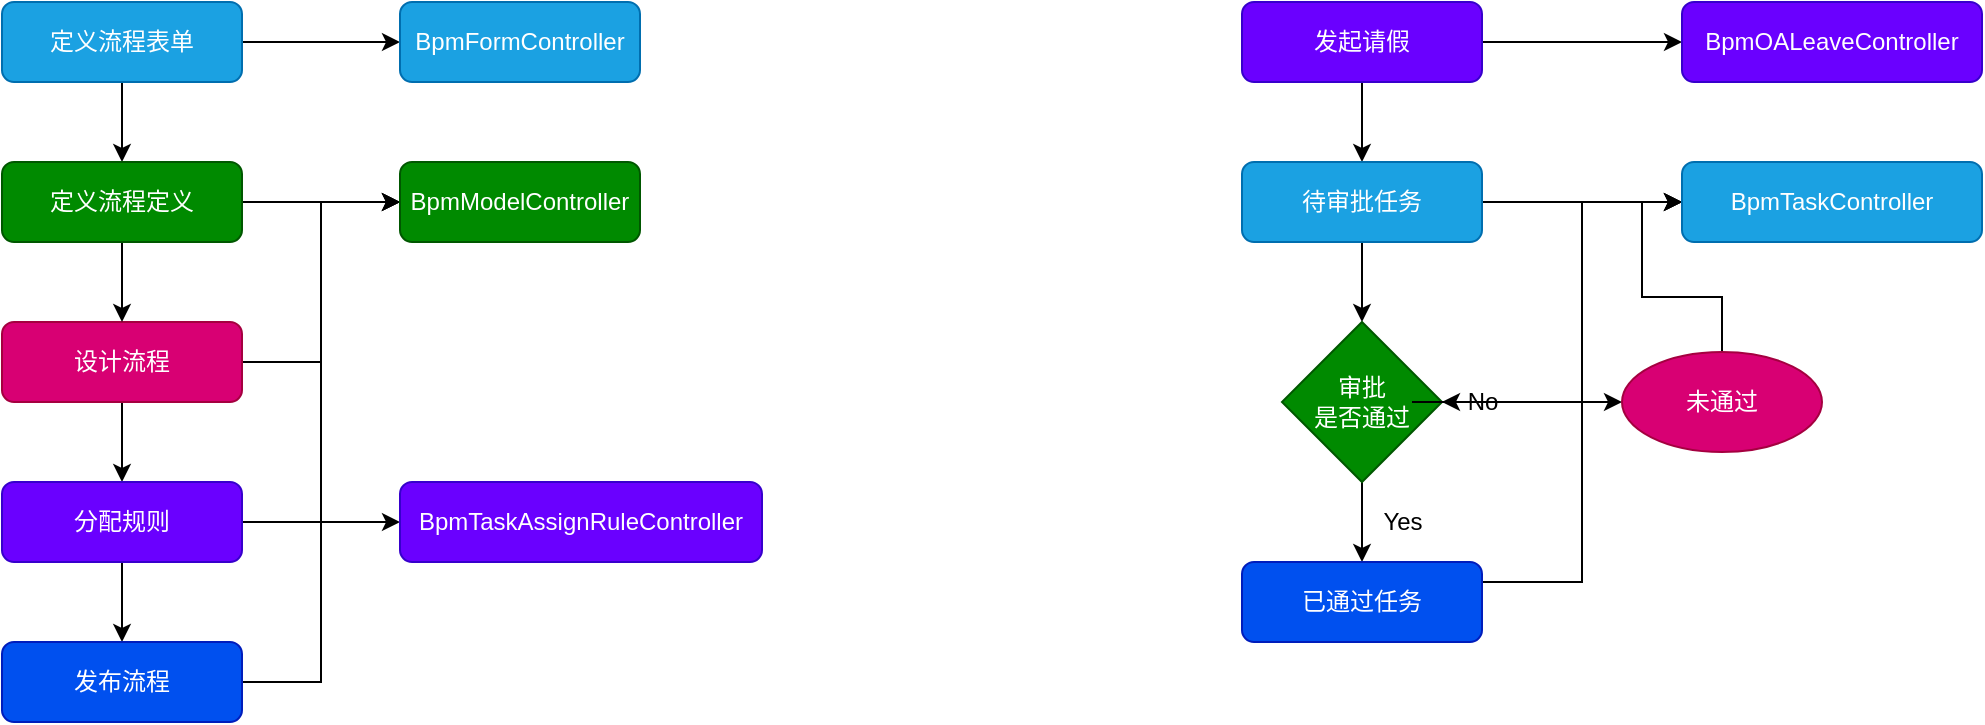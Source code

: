 <mxfile version="20.0.1" type="github">
  <diagram id="C5RBs43oDa-KdzZeNtuy" name="Page-1">
    <mxGraphModel dx="1422" dy="762" grid="1" gridSize="10" guides="1" tooltips="1" connect="1" arrows="1" fold="1" page="1" pageScale="1" pageWidth="827" pageHeight="1169" math="0" shadow="0">
      <root>
        <mxCell id="WIyWlLk6GJQsqaUBKTNV-0" />
        <mxCell id="WIyWlLk6GJQsqaUBKTNV-1" parent="WIyWlLk6GJQsqaUBKTNV-0" />
        <mxCell id="QKYt8Ws6Qa6i0QdsFvAu-5" style="edgeStyle=orthogonalEdgeStyle;rounded=0;orthogonalLoop=1;jettySize=auto;html=1;exitX=0.5;exitY=1;exitDx=0;exitDy=0;entryX=0.5;entryY=0;entryDx=0;entryDy=0;" edge="1" parent="WIyWlLk6GJQsqaUBKTNV-1" source="WIyWlLk6GJQsqaUBKTNV-3" target="QKYt8Ws6Qa6i0QdsFvAu-0">
          <mxGeometry relative="1" as="geometry" />
        </mxCell>
        <mxCell id="QKYt8Ws6Qa6i0QdsFvAu-28" value="" style="edgeStyle=orthogonalEdgeStyle;rounded=0;orthogonalLoop=1;jettySize=auto;html=1;" edge="1" parent="WIyWlLk6GJQsqaUBKTNV-1" source="WIyWlLk6GJQsqaUBKTNV-3" target="QKYt8Ws6Qa6i0QdsFvAu-27">
          <mxGeometry relative="1" as="geometry" />
        </mxCell>
        <mxCell id="WIyWlLk6GJQsqaUBKTNV-3" value="定义流程表单" style="rounded=1;whiteSpace=wrap;html=1;fontSize=12;glass=0;strokeWidth=1;shadow=0;fillColor=#1ba1e2;fontColor=#ffffff;strokeColor=#006EAF;" parent="WIyWlLk6GJQsqaUBKTNV-1" vertex="1">
          <mxGeometry x="160" y="80" width="120" height="40" as="geometry" />
        </mxCell>
        <mxCell id="QKYt8Ws6Qa6i0QdsFvAu-7" value="" style="edgeStyle=orthogonalEdgeStyle;rounded=0;orthogonalLoop=1;jettySize=auto;html=1;" edge="1" parent="WIyWlLk6GJQsqaUBKTNV-1" source="WIyWlLk6GJQsqaUBKTNV-11" target="QKYt8Ws6Qa6i0QdsFvAu-6">
          <mxGeometry relative="1" as="geometry" />
        </mxCell>
        <mxCell id="QKYt8Ws6Qa6i0QdsFvAu-31" style="edgeStyle=orthogonalEdgeStyle;rounded=0;orthogonalLoop=1;jettySize=auto;html=1;exitX=1;exitY=0.5;exitDx=0;exitDy=0;entryX=0;entryY=0.5;entryDx=0;entryDy=0;" edge="1" parent="WIyWlLk6GJQsqaUBKTNV-1" source="WIyWlLk6GJQsqaUBKTNV-11" target="QKYt8Ws6Qa6i0QdsFvAu-29">
          <mxGeometry relative="1" as="geometry" />
        </mxCell>
        <mxCell id="WIyWlLk6GJQsqaUBKTNV-11" value="设计流程" style="rounded=1;whiteSpace=wrap;html=1;fontSize=12;glass=0;strokeWidth=1;shadow=0;fillColor=#d80073;fontColor=#ffffff;strokeColor=#A50040;" parent="WIyWlLk6GJQsqaUBKTNV-1" vertex="1">
          <mxGeometry x="160" y="240" width="120" height="40" as="geometry" />
        </mxCell>
        <mxCell id="QKYt8Ws6Qa6i0QdsFvAu-4" style="edgeStyle=orthogonalEdgeStyle;rounded=0;orthogonalLoop=1;jettySize=auto;html=1;exitX=0.5;exitY=1;exitDx=0;exitDy=0;entryX=0.5;entryY=0;entryDx=0;entryDy=0;" edge="1" parent="WIyWlLk6GJQsqaUBKTNV-1" source="QKYt8Ws6Qa6i0QdsFvAu-0" target="WIyWlLk6GJQsqaUBKTNV-11">
          <mxGeometry relative="1" as="geometry" />
        </mxCell>
        <mxCell id="QKYt8Ws6Qa6i0QdsFvAu-30" value="" style="edgeStyle=orthogonalEdgeStyle;rounded=0;orthogonalLoop=1;jettySize=auto;html=1;" edge="1" parent="WIyWlLk6GJQsqaUBKTNV-1" source="QKYt8Ws6Qa6i0QdsFvAu-0" target="QKYt8Ws6Qa6i0QdsFvAu-29">
          <mxGeometry relative="1" as="geometry" />
        </mxCell>
        <mxCell id="QKYt8Ws6Qa6i0QdsFvAu-0" value="定义流程定义" style="rounded=1;whiteSpace=wrap;html=1;fontSize=12;glass=0;strokeWidth=1;shadow=0;fillColor=#008a00;fontColor=#ffffff;strokeColor=#005700;" vertex="1" parent="WIyWlLk6GJQsqaUBKTNV-1">
          <mxGeometry x="160" y="160" width="120" height="40" as="geometry" />
        </mxCell>
        <mxCell id="QKYt8Ws6Qa6i0QdsFvAu-9" value="" style="edgeStyle=orthogonalEdgeStyle;rounded=0;orthogonalLoop=1;jettySize=auto;html=1;" edge="1" parent="WIyWlLk6GJQsqaUBKTNV-1" source="QKYt8Ws6Qa6i0QdsFvAu-6" target="QKYt8Ws6Qa6i0QdsFvAu-8">
          <mxGeometry relative="1" as="geometry" />
        </mxCell>
        <mxCell id="QKYt8Ws6Qa6i0QdsFvAu-33" value="" style="edgeStyle=orthogonalEdgeStyle;rounded=0;orthogonalLoop=1;jettySize=auto;html=1;" edge="1" parent="WIyWlLk6GJQsqaUBKTNV-1" source="QKYt8Ws6Qa6i0QdsFvAu-6" target="QKYt8Ws6Qa6i0QdsFvAu-32">
          <mxGeometry relative="1" as="geometry" />
        </mxCell>
        <mxCell id="QKYt8Ws6Qa6i0QdsFvAu-6" value="分配规则" style="whiteSpace=wrap;html=1;rounded=1;glass=0;strokeWidth=1;shadow=0;fillColor=#6a00ff;fontColor=#ffffff;strokeColor=#3700CC;" vertex="1" parent="WIyWlLk6GJQsqaUBKTNV-1">
          <mxGeometry x="160" y="320" width="120" height="40" as="geometry" />
        </mxCell>
        <mxCell id="QKYt8Ws6Qa6i0QdsFvAu-34" style="edgeStyle=orthogonalEdgeStyle;rounded=0;orthogonalLoop=1;jettySize=auto;html=1;exitX=1;exitY=0.5;exitDx=0;exitDy=0;entryX=0;entryY=0.5;entryDx=0;entryDy=0;" edge="1" parent="WIyWlLk6GJQsqaUBKTNV-1" source="QKYt8Ws6Qa6i0QdsFvAu-8" target="QKYt8Ws6Qa6i0QdsFvAu-29">
          <mxGeometry relative="1" as="geometry" />
        </mxCell>
        <mxCell id="QKYt8Ws6Qa6i0QdsFvAu-8" value="发布流程" style="whiteSpace=wrap;html=1;rounded=1;glass=0;strokeWidth=1;shadow=0;fillColor=#0050ef;fontColor=#ffffff;strokeColor=#001DBC;" vertex="1" parent="WIyWlLk6GJQsqaUBKTNV-1">
          <mxGeometry x="160" y="400" width="120" height="40" as="geometry" />
        </mxCell>
        <mxCell id="QKYt8Ws6Qa6i0QdsFvAu-10" style="edgeStyle=orthogonalEdgeStyle;rounded=0;orthogonalLoop=1;jettySize=auto;html=1;exitX=0.5;exitY=1;exitDx=0;exitDy=0;entryX=0.5;entryY=0;entryDx=0;entryDy=0;" edge="1" source="QKYt8Ws6Qa6i0QdsFvAu-11" target="QKYt8Ws6Qa6i0QdsFvAu-15" parent="WIyWlLk6GJQsqaUBKTNV-1">
          <mxGeometry relative="1" as="geometry" />
        </mxCell>
        <mxCell id="QKYt8Ws6Qa6i0QdsFvAu-37" value="" style="edgeStyle=orthogonalEdgeStyle;rounded=0;orthogonalLoop=1;jettySize=auto;html=1;" edge="1" parent="WIyWlLk6GJQsqaUBKTNV-1" source="QKYt8Ws6Qa6i0QdsFvAu-11" target="QKYt8Ws6Qa6i0QdsFvAu-36">
          <mxGeometry relative="1" as="geometry" />
        </mxCell>
        <mxCell id="QKYt8Ws6Qa6i0QdsFvAu-11" value="发起请假" style="rounded=1;whiteSpace=wrap;html=1;fontSize=12;glass=0;strokeWidth=1;shadow=0;fillColor=#6a00ff;fontColor=#ffffff;strokeColor=#3700CC;" vertex="1" parent="WIyWlLk6GJQsqaUBKTNV-1">
          <mxGeometry x="780" y="80" width="120" height="40" as="geometry" />
        </mxCell>
        <mxCell id="QKYt8Ws6Qa6i0QdsFvAu-12" value="" style="edgeStyle=orthogonalEdgeStyle;rounded=0;orthogonalLoop=1;jettySize=auto;html=1;exitX=0.5;exitY=1;exitDx=0;exitDy=0;" edge="1" source="QKYt8Ws6Qa6i0QdsFvAu-19" target="QKYt8Ws6Qa6i0QdsFvAu-17" parent="WIyWlLk6GJQsqaUBKTNV-1">
          <mxGeometry relative="1" as="geometry">
            <mxPoint x="840" y="340" as="sourcePoint" />
          </mxGeometry>
        </mxCell>
        <mxCell id="QKYt8Ws6Qa6i0QdsFvAu-14" style="edgeStyle=orthogonalEdgeStyle;rounded=0;orthogonalLoop=1;jettySize=auto;html=1;exitX=0.5;exitY=1;exitDx=0;exitDy=0;entryX=0.5;entryY=0;entryDx=0;entryDy=0;" edge="1" source="QKYt8Ws6Qa6i0QdsFvAu-15" target="QKYt8Ws6Qa6i0QdsFvAu-19" parent="WIyWlLk6GJQsqaUBKTNV-1">
          <mxGeometry relative="1" as="geometry">
            <mxPoint x="840" y="240" as="targetPoint" />
          </mxGeometry>
        </mxCell>
        <mxCell id="QKYt8Ws6Qa6i0QdsFvAu-39" value="" style="edgeStyle=orthogonalEdgeStyle;rounded=0;orthogonalLoop=1;jettySize=auto;html=1;" edge="1" parent="WIyWlLk6GJQsqaUBKTNV-1" source="QKYt8Ws6Qa6i0QdsFvAu-15" target="QKYt8Ws6Qa6i0QdsFvAu-38">
          <mxGeometry relative="1" as="geometry" />
        </mxCell>
        <mxCell id="QKYt8Ws6Qa6i0QdsFvAu-15" value="待审批任务" style="rounded=1;whiteSpace=wrap;html=1;fontSize=12;glass=0;strokeWidth=1;shadow=0;fillColor=#1ba1e2;fontColor=#ffffff;strokeColor=#006EAF;" vertex="1" parent="WIyWlLk6GJQsqaUBKTNV-1">
          <mxGeometry x="780" y="160" width="120" height="40" as="geometry" />
        </mxCell>
        <mxCell id="QKYt8Ws6Qa6i0QdsFvAu-41" style="edgeStyle=orthogonalEdgeStyle;rounded=0;orthogonalLoop=1;jettySize=auto;html=1;exitX=1;exitY=0.25;exitDx=0;exitDy=0;entryX=0;entryY=0.5;entryDx=0;entryDy=0;" edge="1" parent="WIyWlLk6GJQsqaUBKTNV-1" source="QKYt8Ws6Qa6i0QdsFvAu-17" target="QKYt8Ws6Qa6i0QdsFvAu-38">
          <mxGeometry relative="1" as="geometry" />
        </mxCell>
        <mxCell id="QKYt8Ws6Qa6i0QdsFvAu-17" value="已通过任务" style="whiteSpace=wrap;html=1;rounded=1;glass=0;strokeWidth=1;shadow=0;fillColor=#0050ef;fontColor=#ffffff;strokeColor=#001DBC;" vertex="1" parent="WIyWlLk6GJQsqaUBKTNV-1">
          <mxGeometry x="780" y="360" width="120" height="40" as="geometry" />
        </mxCell>
        <mxCell id="QKYt8Ws6Qa6i0QdsFvAu-21" value="" style="edgeStyle=orthogonalEdgeStyle;rounded=0;orthogonalLoop=1;jettySize=auto;html=1;" edge="1" parent="WIyWlLk6GJQsqaUBKTNV-1" source="QKYt8Ws6Qa6i0QdsFvAu-19" target="QKYt8Ws6Qa6i0QdsFvAu-20">
          <mxGeometry relative="1" as="geometry" />
        </mxCell>
        <mxCell id="QKYt8Ws6Qa6i0QdsFvAu-19" value="审批&lt;br&gt;是否通过" style="rhombus;whiteSpace=wrap;html=1;fillColor=#008a00;fontColor=#ffffff;strokeColor=#005700;" vertex="1" parent="WIyWlLk6GJQsqaUBKTNV-1">
          <mxGeometry x="800" y="240" width="80" height="80" as="geometry" />
        </mxCell>
        <mxCell id="QKYt8Ws6Qa6i0QdsFvAu-40" style="edgeStyle=orthogonalEdgeStyle;rounded=0;orthogonalLoop=1;jettySize=auto;html=1;exitX=0.5;exitY=0;exitDx=0;exitDy=0;entryX=0;entryY=0.5;entryDx=0;entryDy=0;" edge="1" parent="WIyWlLk6GJQsqaUBKTNV-1" source="QKYt8Ws6Qa6i0QdsFvAu-20" target="QKYt8Ws6Qa6i0QdsFvAu-38">
          <mxGeometry relative="1" as="geometry" />
        </mxCell>
        <mxCell id="QKYt8Ws6Qa6i0QdsFvAu-20" value="未通过" style="ellipse;whiteSpace=wrap;html=1;fillColor=#d80073;fontColor=#ffffff;strokeColor=#A50040;" vertex="1" parent="WIyWlLk6GJQsqaUBKTNV-1">
          <mxGeometry x="970" y="255" width="100" height="50" as="geometry" />
        </mxCell>
        <mxCell id="QKYt8Ws6Qa6i0QdsFvAu-35" value="" style="edgeStyle=orthogonalEdgeStyle;rounded=0;orthogonalLoop=1;jettySize=auto;html=1;" edge="1" parent="WIyWlLk6GJQsqaUBKTNV-1" source="QKYt8Ws6Qa6i0QdsFvAu-22" target="QKYt8Ws6Qa6i0QdsFvAu-19">
          <mxGeometry relative="1" as="geometry" />
        </mxCell>
        <mxCell id="QKYt8Ws6Qa6i0QdsFvAu-22" value="No" style="text;html=1;align=center;verticalAlign=middle;resizable=0;points=[];autosize=1;strokeColor=none;fillColor=none;" vertex="1" parent="WIyWlLk6GJQsqaUBKTNV-1">
          <mxGeometry x="885" y="270" width="30" height="20" as="geometry" />
        </mxCell>
        <mxCell id="QKYt8Ws6Qa6i0QdsFvAu-26" value="Yes" style="text;html=1;align=center;verticalAlign=middle;resizable=0;points=[];autosize=1;strokeColor=none;fillColor=none;" vertex="1" parent="WIyWlLk6GJQsqaUBKTNV-1">
          <mxGeometry x="840" y="330" width="40" height="20" as="geometry" />
        </mxCell>
        <mxCell id="QKYt8Ws6Qa6i0QdsFvAu-27" value="BpmFormController" style="whiteSpace=wrap;html=1;fillColor=#1ba1e2;strokeColor=#006EAF;fontColor=#ffffff;rounded=1;glass=0;strokeWidth=1;shadow=0;" vertex="1" parent="WIyWlLk6GJQsqaUBKTNV-1">
          <mxGeometry x="359" y="80" width="120" height="40" as="geometry" />
        </mxCell>
        <mxCell id="QKYt8Ws6Qa6i0QdsFvAu-29" value="BpmModelController" style="whiteSpace=wrap;html=1;fillColor=#008a00;strokeColor=#005700;fontColor=#ffffff;rounded=1;glass=0;strokeWidth=1;shadow=0;" vertex="1" parent="WIyWlLk6GJQsqaUBKTNV-1">
          <mxGeometry x="359" y="160" width="120" height="40" as="geometry" />
        </mxCell>
        <mxCell id="QKYt8Ws6Qa6i0QdsFvAu-32" value="BpmTaskAssignRuleController" style="whiteSpace=wrap;html=1;fillColor=#6a00ff;strokeColor=#3700CC;fontColor=#ffffff;rounded=1;glass=0;strokeWidth=1;shadow=0;" vertex="1" parent="WIyWlLk6GJQsqaUBKTNV-1">
          <mxGeometry x="359" y="320" width="181" height="40" as="geometry" />
        </mxCell>
        <mxCell id="QKYt8Ws6Qa6i0QdsFvAu-36" value="BpmOALeaveController" style="whiteSpace=wrap;html=1;fillColor=#6a00ff;strokeColor=#3700CC;fontColor=#ffffff;rounded=1;glass=0;strokeWidth=1;shadow=0;" vertex="1" parent="WIyWlLk6GJQsqaUBKTNV-1">
          <mxGeometry x="1000" y="80" width="150" height="40" as="geometry" />
        </mxCell>
        <mxCell id="QKYt8Ws6Qa6i0QdsFvAu-38" value="BpmTaskController" style="whiteSpace=wrap;html=1;fillColor=#1ba1e2;strokeColor=#006EAF;fontColor=#ffffff;rounded=1;glass=0;strokeWidth=1;shadow=0;" vertex="1" parent="WIyWlLk6GJQsqaUBKTNV-1">
          <mxGeometry x="1000" y="160" width="150" height="40" as="geometry" />
        </mxCell>
      </root>
    </mxGraphModel>
  </diagram>
</mxfile>
